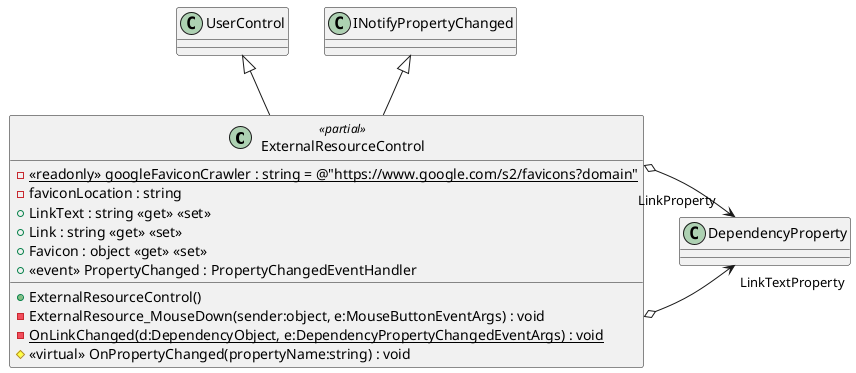 @startuml
class ExternalResourceControl <<partial>> {
    - {static} <<readonly>> googleFaviconCrawler : string = @"https://www.google.com/s2/favicons?domain"
    - faviconLocation : string
    + LinkText : string <<get>> <<set>>
    + Link : string <<get>> <<set>>
    + Favicon : object <<get>> <<set>>
    + ExternalResourceControl()
    - ExternalResource_MouseDown(sender:object, e:MouseButtonEventArgs) : void
    - {static} OnLinkChanged(d:DependencyObject, e:DependencyPropertyChangedEventArgs) : void
    +  <<event>> PropertyChanged : PropertyChangedEventHandler 
    # <<virtual>> OnPropertyChanged(propertyName:string) : void
}
UserControl <|-- ExternalResourceControl
INotifyPropertyChanged <|-- ExternalResourceControl
ExternalResourceControl o-> "LinkTextProperty" DependencyProperty
ExternalResourceControl o-> "LinkProperty" DependencyProperty
@enduml
